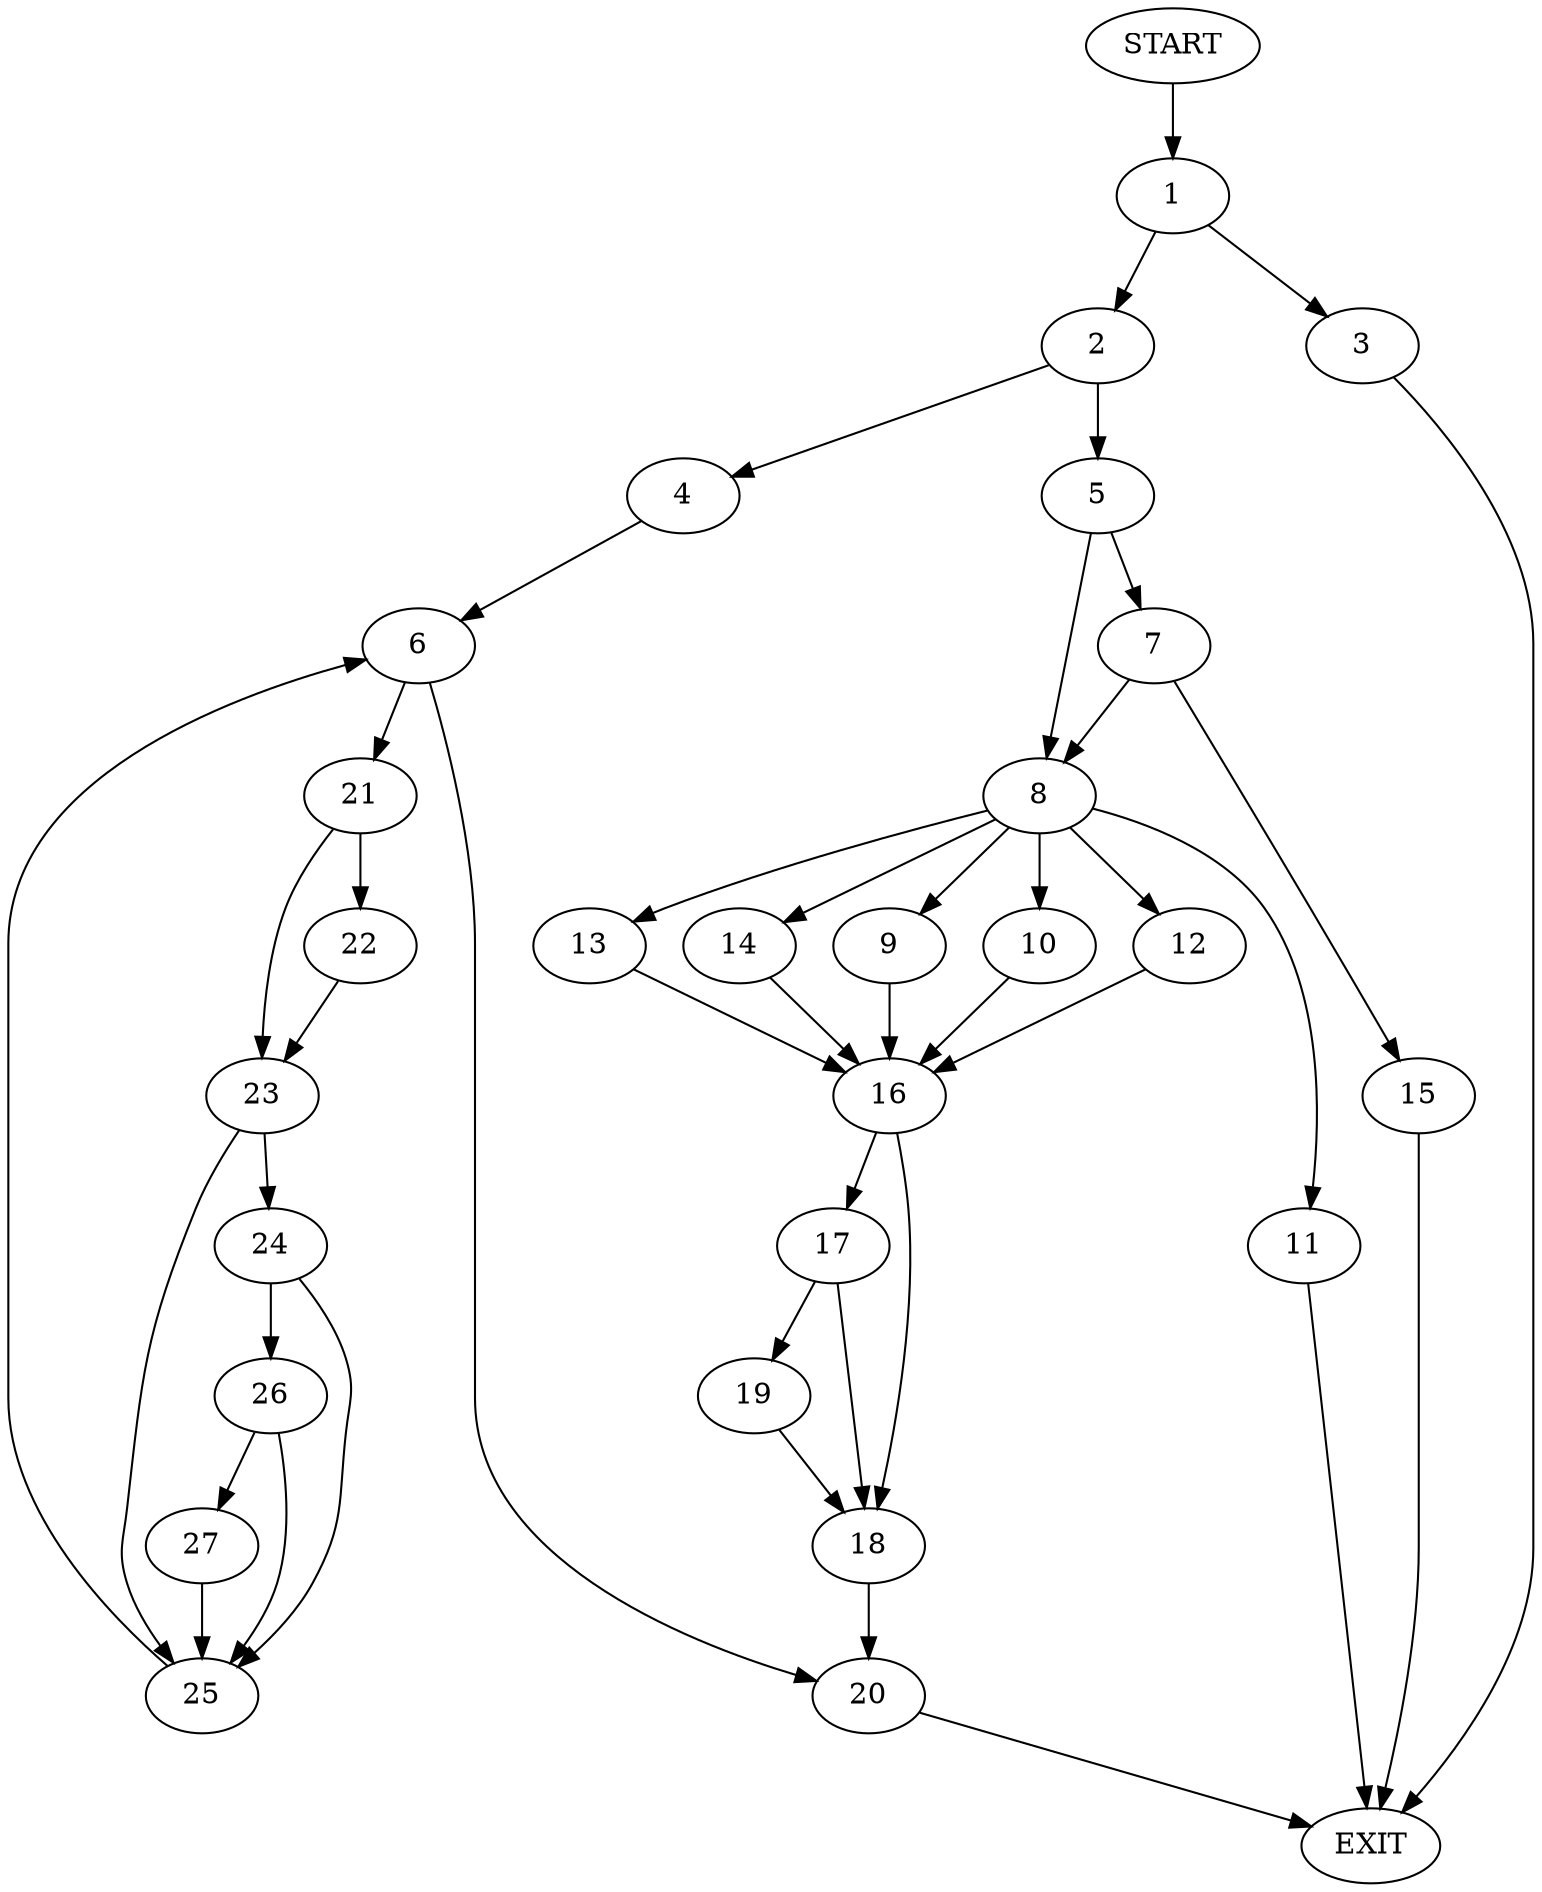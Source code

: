 digraph {
0 [label="START"]
28 [label="EXIT"]
0 -> 1
1 -> 2
1 -> 3
2 -> 4
2 -> 5
3 -> 28
4 -> 6
5 -> 7
5 -> 8
8 -> 9
8 -> 10
8 -> 11
8 -> 12
8 -> 13
8 -> 14
7 -> 15
7 -> 8
15 -> 28
14 -> 16
9 -> 16
13 -> 16
10 -> 16
12 -> 16
11 -> 28
16 -> 17
16 -> 18
17 -> 18
17 -> 19
18 -> 20
19 -> 18
20 -> 28
6 -> 20
6 -> 21
21 -> 22
21 -> 23
22 -> 23
23 -> 24
23 -> 25
25 -> 6
24 -> 25
24 -> 26
26 -> 27
26 -> 25
27 -> 25
}

